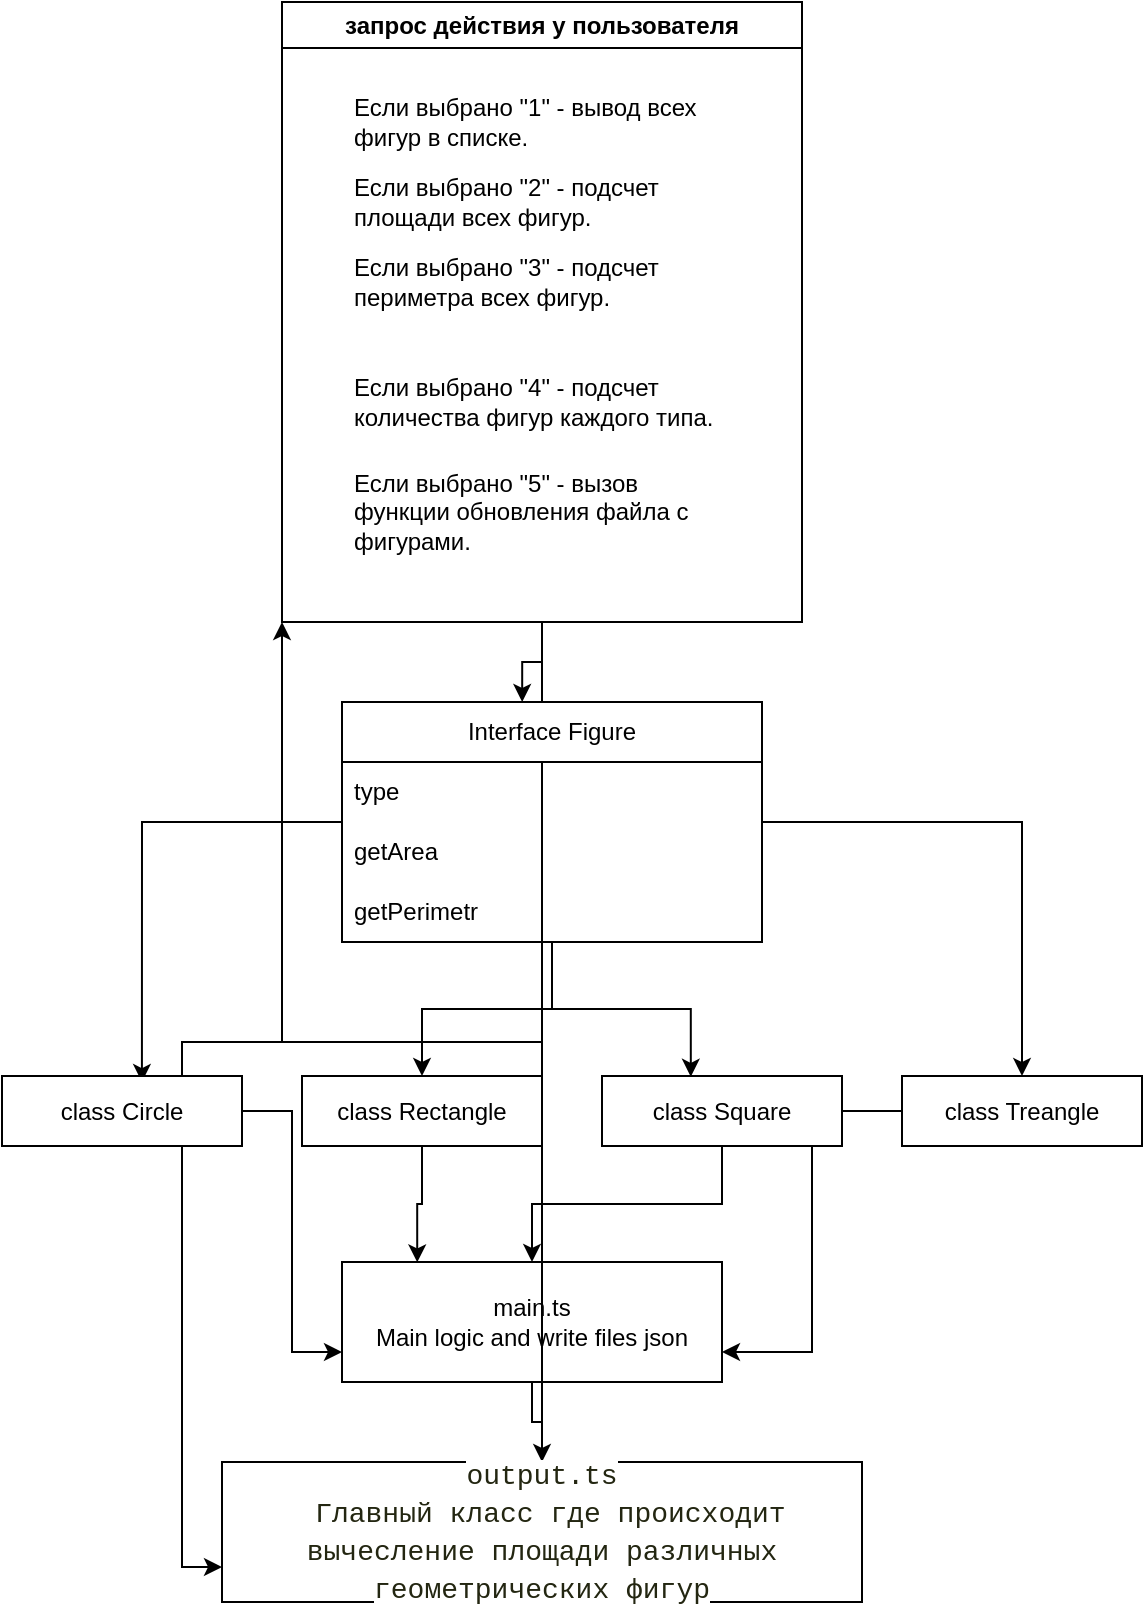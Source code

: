 <mxfile version="21.1.2" type="device">
  <diagram name="Страница 1" id="fyd6jfn-GOHzCJ48iFQQ">
    <mxGraphModel dx="940" dy="617" grid="1" gridSize="10" guides="1" tooltips="1" connect="1" arrows="1" fold="1" page="1" pageScale="1" pageWidth="827" pageHeight="1169" math="0" shadow="0">
      <root>
        <mxCell id="0" />
        <mxCell id="1" parent="0" />
        <mxCell id="VXD5CnRuD1ATFReqDmd1-39" style="edgeStyle=orthogonalEdgeStyle;rounded=0;orthogonalLoop=1;jettySize=auto;html=1;entryX=0.429;entryY=0;entryDx=0;entryDy=0;entryPerimeter=0;" edge="1" parent="1" source="VXD5CnRuD1ATFReqDmd1-8" target="VXD5CnRuD1ATFReqDmd1-21">
          <mxGeometry relative="1" as="geometry" />
        </mxCell>
        <mxCell id="VXD5CnRuD1ATFReqDmd1-52" style="edgeStyle=orthogonalEdgeStyle;rounded=0;orthogonalLoop=1;jettySize=auto;html=1;entryX=0;entryY=0.75;entryDx=0;entryDy=0;" edge="1" parent="1" source="VXD5CnRuD1ATFReqDmd1-8" target="VXD5CnRuD1ATFReqDmd1-47">
          <mxGeometry relative="1" as="geometry" />
        </mxCell>
        <mxCell id="VXD5CnRuD1ATFReqDmd1-8" value="запрос действия у пользователя" style="swimlane;whiteSpace=wrap;html=1;startSize=23;" vertex="1" parent="1">
          <mxGeometry x="230" y="30" width="260" height="310" as="geometry" />
        </mxCell>
        <mxCell id="VXD5CnRuD1ATFReqDmd1-9" value="Если выбрано &quot;1&quot; - вывод всех фигур в списке.&amp;nbsp;" style="text;strokeColor=none;fillColor=none;align=left;verticalAlign=middle;spacingLeft=4;spacingRight=4;overflow=hidden;points=[[0,0.5],[1,0.5]];portConstraint=eastwest;rotatable=0;whiteSpace=wrap;html=1;" vertex="1" parent="VXD5CnRuD1ATFReqDmd1-8">
          <mxGeometry x="30" y="40" width="200" height="40" as="geometry" />
        </mxCell>
        <mxCell id="VXD5CnRuD1ATFReqDmd1-18" value="Если выбрано &quot;5&quot; - вызов функции обновления файла с фигурами." style="text;strokeColor=none;fillColor=none;align=left;verticalAlign=middle;spacingLeft=4;spacingRight=4;overflow=hidden;points=[[0,0.5],[1,0.5]];portConstraint=eastwest;rotatable=0;whiteSpace=wrap;html=1;" vertex="1" parent="VXD5CnRuD1ATFReqDmd1-8">
          <mxGeometry x="30" y="230" width="200" height="50" as="geometry" />
        </mxCell>
        <mxCell id="VXD5CnRuD1ATFReqDmd1-17" value=" Если выбрано &quot;4&quot; - подсчет количества фигур каждого типа." style="text;strokeColor=none;fillColor=none;align=left;verticalAlign=middle;spacingLeft=4;spacingRight=4;overflow=hidden;points=[[0,0.5],[1,0.5]];portConstraint=eastwest;rotatable=0;whiteSpace=wrap;html=1;" vertex="1" parent="VXD5CnRuD1ATFReqDmd1-8">
          <mxGeometry x="30" y="180" width="200" height="40" as="geometry" />
        </mxCell>
        <mxCell id="VXD5CnRuD1ATFReqDmd1-16" value="Если выбрано &quot;3&quot; - подсчет периметра всех фигур." style="text;strokeColor=none;fillColor=none;align=left;verticalAlign=middle;spacingLeft=4;spacingRight=4;overflow=hidden;points=[[0,0.5],[1,0.5]];portConstraint=eastwest;rotatable=0;whiteSpace=wrap;html=1;" vertex="1" parent="VXD5CnRuD1ATFReqDmd1-8">
          <mxGeometry x="30" y="120" width="200" height="40" as="geometry" />
        </mxCell>
        <mxCell id="VXD5CnRuD1ATFReqDmd1-15" value="Если выбрано &quot;2&quot; - подсчет площади всех фигур. " style="text;strokeColor=none;fillColor=none;align=left;verticalAlign=middle;spacingLeft=4;spacingRight=4;overflow=hidden;points=[[0,0.5],[1,0.5]];portConstraint=eastwest;rotatable=0;whiteSpace=wrap;html=1;" vertex="1" parent="VXD5CnRuD1ATFReqDmd1-8">
          <mxGeometry x="30" y="80" width="200" height="40" as="geometry" />
        </mxCell>
        <mxCell id="VXD5CnRuD1ATFReqDmd1-35" style="edgeStyle=orthogonalEdgeStyle;rounded=0;orthogonalLoop=1;jettySize=auto;html=1;entryX=0.583;entryY=0.086;entryDx=0;entryDy=0;entryPerimeter=0;" edge="1" parent="1" source="VXD5CnRuD1ATFReqDmd1-21" target="VXD5CnRuD1ATFReqDmd1-30">
          <mxGeometry relative="1" as="geometry">
            <Array as="points">
              <mxPoint x="160" y="440" />
            </Array>
          </mxGeometry>
        </mxCell>
        <mxCell id="VXD5CnRuD1ATFReqDmd1-36" style="edgeStyle=orthogonalEdgeStyle;rounded=0;orthogonalLoop=1;jettySize=auto;html=1;entryX=0.5;entryY=0;entryDx=0;entryDy=0;" edge="1" parent="1" source="VXD5CnRuD1ATFReqDmd1-21" target="VXD5CnRuD1ATFReqDmd1-33">
          <mxGeometry relative="1" as="geometry" />
        </mxCell>
        <mxCell id="VXD5CnRuD1ATFReqDmd1-37" style="edgeStyle=orthogonalEdgeStyle;rounded=0;orthogonalLoop=1;jettySize=auto;html=1;entryX=0.37;entryY=0.011;entryDx=0;entryDy=0;entryPerimeter=0;" edge="1" parent="1" source="VXD5CnRuD1ATFReqDmd1-21" target="VXD5CnRuD1ATFReqDmd1-32">
          <mxGeometry relative="1" as="geometry" />
        </mxCell>
        <mxCell id="VXD5CnRuD1ATFReqDmd1-38" style="edgeStyle=orthogonalEdgeStyle;rounded=0;orthogonalLoop=1;jettySize=auto;html=1;" edge="1" parent="1" source="VXD5CnRuD1ATFReqDmd1-21" target="VXD5CnRuD1ATFReqDmd1-31">
          <mxGeometry relative="1" as="geometry" />
        </mxCell>
        <mxCell id="VXD5CnRuD1ATFReqDmd1-21" value="Interface Figure" style="swimlane;fontStyle=0;childLayout=stackLayout;horizontal=1;startSize=30;horizontalStack=0;resizeParent=1;resizeParentMax=0;resizeLast=0;collapsible=1;marginBottom=0;whiteSpace=wrap;html=1;" vertex="1" parent="1">
          <mxGeometry x="260" y="380" width="210" height="120" as="geometry" />
        </mxCell>
        <mxCell id="VXD5CnRuD1ATFReqDmd1-22" value="type" style="text;strokeColor=none;fillColor=none;align=left;verticalAlign=middle;spacingLeft=4;spacingRight=4;overflow=hidden;points=[[0,0.5],[1,0.5]];portConstraint=eastwest;rotatable=0;whiteSpace=wrap;html=1;" vertex="1" parent="VXD5CnRuD1ATFReqDmd1-21">
          <mxGeometry y="30" width="210" height="30" as="geometry" />
        </mxCell>
        <mxCell id="VXD5CnRuD1ATFReqDmd1-23" value="getArea" style="text;strokeColor=none;fillColor=none;align=left;verticalAlign=middle;spacingLeft=4;spacingRight=4;overflow=hidden;points=[[0,0.5],[1,0.5]];portConstraint=eastwest;rotatable=0;whiteSpace=wrap;html=1;" vertex="1" parent="VXD5CnRuD1ATFReqDmd1-21">
          <mxGeometry y="60" width="210" height="30" as="geometry" />
        </mxCell>
        <mxCell id="VXD5CnRuD1ATFReqDmd1-24" value="getPerimetr" style="text;strokeColor=none;fillColor=none;align=left;verticalAlign=middle;spacingLeft=4;spacingRight=4;overflow=hidden;points=[[0,0.5],[1,0.5]];portConstraint=eastwest;rotatable=0;whiteSpace=wrap;html=1;" vertex="1" parent="VXD5CnRuD1ATFReqDmd1-21">
          <mxGeometry y="90" width="210" height="30" as="geometry" />
        </mxCell>
        <mxCell id="VXD5CnRuD1ATFReqDmd1-43" style="edgeStyle=orthogonalEdgeStyle;rounded=0;orthogonalLoop=1;jettySize=auto;html=1;entryX=0;entryY=0.75;entryDx=0;entryDy=0;" edge="1" parent="1" source="VXD5CnRuD1ATFReqDmd1-30" target="VXD5CnRuD1ATFReqDmd1-41">
          <mxGeometry relative="1" as="geometry" />
        </mxCell>
        <mxCell id="VXD5CnRuD1ATFReqDmd1-30" value="class Circle" style="rounded=0;whiteSpace=wrap;html=1;" vertex="1" parent="1">
          <mxGeometry x="90" y="567" width="120" height="35" as="geometry" />
        </mxCell>
        <mxCell id="VXD5CnRuD1ATFReqDmd1-46" style="edgeStyle=orthogonalEdgeStyle;rounded=0;orthogonalLoop=1;jettySize=auto;html=1;entryX=1;entryY=0.75;entryDx=0;entryDy=0;" edge="1" parent="1" source="VXD5CnRuD1ATFReqDmd1-31" target="VXD5CnRuD1ATFReqDmd1-41">
          <mxGeometry relative="1" as="geometry" />
        </mxCell>
        <mxCell id="VXD5CnRuD1ATFReqDmd1-31" value="class Treangle" style="rounded=0;whiteSpace=wrap;html=1;" vertex="1" parent="1">
          <mxGeometry x="540" y="567" width="120" height="35" as="geometry" />
        </mxCell>
        <mxCell id="VXD5CnRuD1ATFReqDmd1-45" style="edgeStyle=orthogonalEdgeStyle;rounded=0;orthogonalLoop=1;jettySize=auto;html=1;" edge="1" parent="1" source="VXD5CnRuD1ATFReqDmd1-32" target="VXD5CnRuD1ATFReqDmd1-41">
          <mxGeometry relative="1" as="geometry" />
        </mxCell>
        <mxCell id="VXD5CnRuD1ATFReqDmd1-32" value="class Square" style="rounded=0;whiteSpace=wrap;html=1;" vertex="1" parent="1">
          <mxGeometry x="390" y="567" width="120" height="35" as="geometry" />
        </mxCell>
        <mxCell id="VXD5CnRuD1ATFReqDmd1-44" style="edgeStyle=orthogonalEdgeStyle;rounded=0;orthogonalLoop=1;jettySize=auto;html=1;entryX=0.198;entryY=0.003;entryDx=0;entryDy=0;entryPerimeter=0;" edge="1" parent="1" source="VXD5CnRuD1ATFReqDmd1-33" target="VXD5CnRuD1ATFReqDmd1-41">
          <mxGeometry relative="1" as="geometry" />
        </mxCell>
        <mxCell id="VXD5CnRuD1ATFReqDmd1-33" value="class Rectangle" style="rounded=0;whiteSpace=wrap;html=1;" vertex="1" parent="1">
          <mxGeometry x="240" y="567" width="120" height="35" as="geometry" />
        </mxCell>
        <mxCell id="VXD5CnRuD1ATFReqDmd1-48" style="edgeStyle=orthogonalEdgeStyle;rounded=0;orthogonalLoop=1;jettySize=auto;html=1;entryX=0.5;entryY=0;entryDx=0;entryDy=0;" edge="1" parent="1" source="VXD5CnRuD1ATFReqDmd1-41" target="VXD5CnRuD1ATFReqDmd1-47">
          <mxGeometry relative="1" as="geometry" />
        </mxCell>
        <mxCell id="VXD5CnRuD1ATFReqDmd1-41" value="main.ts&lt;br style=&quot;border-color: var(--border-color);&quot;&gt;Main logic and write files json" style="rounded=0;whiteSpace=wrap;html=1;" vertex="1" parent="1">
          <mxGeometry x="260" y="660" width="190" height="60" as="geometry" />
        </mxCell>
        <mxCell id="VXD5CnRuD1ATFReqDmd1-53" style="edgeStyle=orthogonalEdgeStyle;rounded=0;orthogonalLoop=1;jettySize=auto;html=1;entryX=0;entryY=1;entryDx=0;entryDy=0;" edge="1" parent="1" source="VXD5CnRuD1ATFReqDmd1-47" target="VXD5CnRuD1ATFReqDmd1-8">
          <mxGeometry relative="1" as="geometry" />
        </mxCell>
        <mxCell id="VXD5CnRuD1ATFReqDmd1-47" value="&lt;div style=&quot;font-family: Consolas, &amp;quot;Courier New&amp;quot;, monospace; font-size: 14px; line-height: 19px;&quot;&gt;&lt;span style=&quot;background-color: rgb(255, 255, 255);&quot;&gt;&lt;font color=&quot;#232611&quot;&gt;output.ts&lt;/font&gt;&lt;/span&gt;&lt;/div&gt;&lt;div style=&quot;font-family: Consolas, &amp;quot;Courier New&amp;quot;, monospace; font-size: 14px; line-height: 19px;&quot;&gt;&lt;span style=&quot;background-color: rgb(255, 255, 255);&quot;&gt;&lt;font color=&quot;#232611&quot;&gt;&amp;nbsp;Главный класс где происходит вычесление площади различных геометрических фигур&lt;/font&gt;&lt;/span&gt;&lt;/div&gt;" style="rounded=0;whiteSpace=wrap;html=1;" vertex="1" parent="1">
          <mxGeometry x="200" y="760" width="320" height="70" as="geometry" />
        </mxCell>
      </root>
    </mxGraphModel>
  </diagram>
</mxfile>
